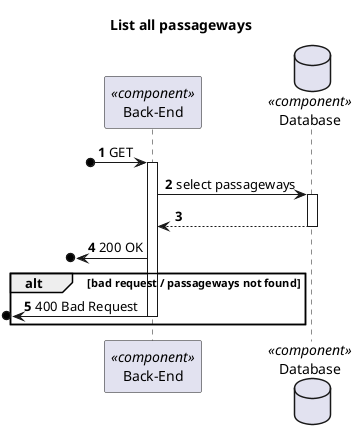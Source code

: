 @startuml Process View - Level 3

autonumber
skinparam packageStyle rect

title List all passageways

participant "Back-End" as BE <<component>>
database "Database" as DB <<component>>

?o-> BE : GET

activate BE

BE -> DB : select passageways
activate DB
DB --> BE
deactivate DB

?o<- BE : 200 OK

alt bad request / passageways not found
?o<- BE : 400 Bad Request
deactivate BE
end

@enduml
